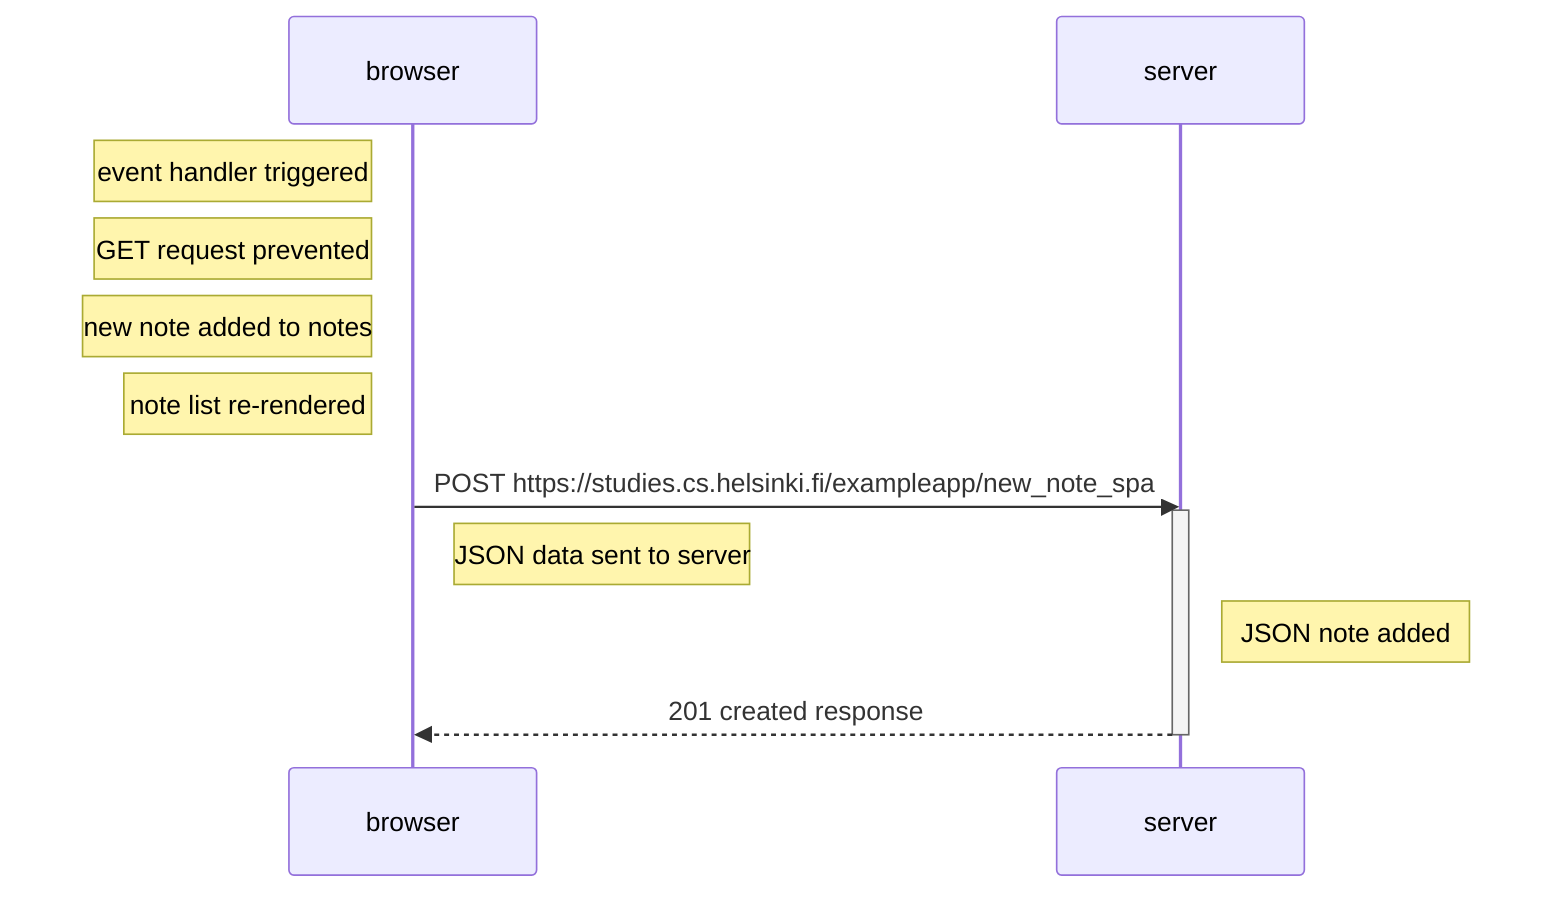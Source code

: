 sequenceDiagram
    participant browser
    participant server

    Note left of browser: event handler triggered 
    Note left of browser: GET request prevented 
    Note left of browser: new note added to notes
    Note left of browser: note list re-rendered
    browser->>server: POST https://studies.cs.helsinki.fi/exampleapp/new_note_spa
    activate server
    Note right of browser: JSON data sent to server
    Note right of server: JSON note added

    server-->>browser: 201 created response
    deactivate server
